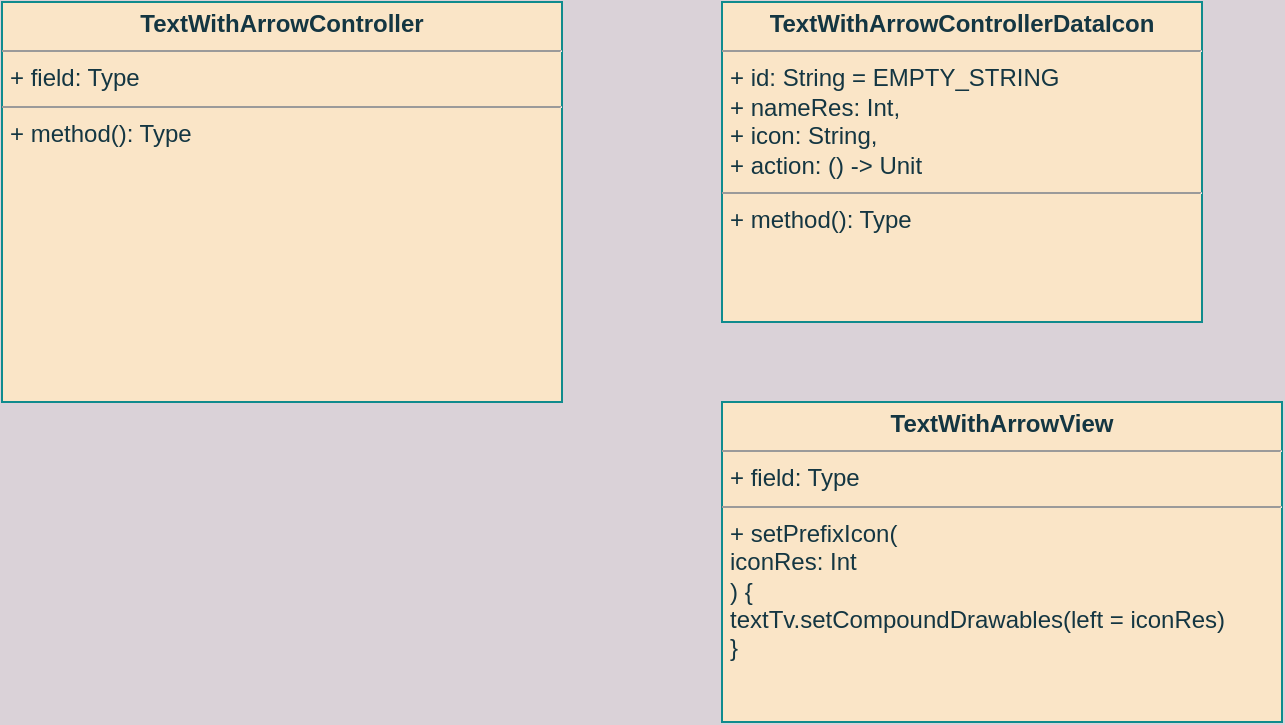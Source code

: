 <mxfile version="20.0.1" type="github">
  <diagram id="eiOn3xDo7uWDu8iiAyMU" name="Page-1">
    <mxGraphModel dx="541" dy="366" grid="1" gridSize="10" guides="1" tooltips="1" connect="1" arrows="1" fold="1" page="1" pageScale="1" pageWidth="827" pageHeight="1169" background="#DAD2D8" math="0" shadow="0">
      <root>
        <mxCell id="0" />
        <mxCell id="1" parent="0" />
        <mxCell id="QGh5Z-5Umhr-68MVZ_py-1" value="&lt;p style=&quot;margin:0px;margin-top:4px;text-align:center;&quot;&gt;&lt;b&gt;TextWithArrowController&lt;/b&gt;&lt;/p&gt;&lt;hr size=&quot;1&quot;&gt;&lt;p style=&quot;margin:0px;margin-left:4px;&quot;&gt;+ field: Type&lt;/p&gt;&lt;hr size=&quot;1&quot;&gt;&lt;p style=&quot;margin:0px;margin-left:4px;&quot;&gt;+ method(): Type&lt;/p&gt;" style="verticalAlign=top;align=left;overflow=fill;fontSize=12;fontFamily=Helvetica;html=1;rounded=0;sketch=0;fontColor=#143642;strokeColor=#0F8B8D;fillColor=#FAE5C7;" vertex="1" parent="1">
          <mxGeometry x="80" y="80" width="280" height="200" as="geometry" />
        </mxCell>
        <mxCell id="QGh5Z-5Umhr-68MVZ_py-2" value="&lt;p style=&quot;margin:0px;margin-top:4px;text-align:center;&quot;&gt;&lt;b&gt;TextWithArrowControllerDataIcon&lt;/b&gt;&lt;/p&gt;&lt;hr size=&quot;1&quot;&gt;&lt;p style=&quot;margin:0px;margin-left:4px;&quot;&gt;+ id: String = EMPTY_STRING&lt;/p&gt;&lt;p style=&quot;margin:0px;margin-left:4px;&quot;&gt;+ nameRes: Int,&lt;/p&gt;&lt;p style=&quot;margin:0px;margin-left:4px;&quot;&gt;+ icon: String,&lt;/p&gt;&lt;p style=&quot;margin:0px;margin-left:4px;&quot;&gt;+ action: () -&amp;gt; Unit&lt;br&gt;&lt;/p&gt;&lt;hr size=&quot;1&quot;&gt;&lt;p style=&quot;margin:0px;margin-left:4px;&quot;&gt;+ method(): Type&lt;/p&gt;" style="verticalAlign=top;align=left;overflow=fill;fontSize=12;fontFamily=Helvetica;html=1;rounded=0;sketch=0;fontColor=#143642;strokeColor=#0F8B8D;fillColor=#FAE5C7;" vertex="1" parent="1">
          <mxGeometry x="440" y="80" width="240" height="160" as="geometry" />
        </mxCell>
        <mxCell id="QGh5Z-5Umhr-68MVZ_py-3" value="&lt;p style=&quot;margin:0px;margin-top:4px;text-align:center;&quot;&gt;&lt;b&gt;TextWithArrowView&lt;/b&gt;&lt;/p&gt;&lt;hr size=&quot;1&quot;&gt;&lt;p style=&quot;margin:0px;margin-left:4px;&quot;&gt;+ field: Type&lt;/p&gt;&lt;hr size=&quot;1&quot;&gt;&lt;p style=&quot;margin:0px;margin-left:4px;&quot;&gt;+ setPrefixIcon(&lt;/p&gt;&lt;p style=&quot;margin:0px;margin-left:4px;&quot;&gt;iconRes: Int&lt;br&gt;&lt;/p&gt;&lt;p style=&quot;margin:0px;margin-left:4px;&quot;&gt;) {&lt;/p&gt;&lt;p style=&quot;margin:0px;margin-left:4px;&quot;&gt;textTv.setCompoundDrawables(left = iconRes)&lt;br&gt;&lt;/p&gt;&lt;p style=&quot;margin:0px;margin-left:4px;&quot;&gt;}&lt;br&gt;&lt;/p&gt;" style="verticalAlign=top;align=left;overflow=fill;fontSize=12;fontFamily=Helvetica;html=1;rounded=0;sketch=0;fontColor=#143642;strokeColor=#0F8B8D;fillColor=#FAE5C7;" vertex="1" parent="1">
          <mxGeometry x="440" y="280" width="280" height="160" as="geometry" />
        </mxCell>
      </root>
    </mxGraphModel>
  </diagram>
</mxfile>
